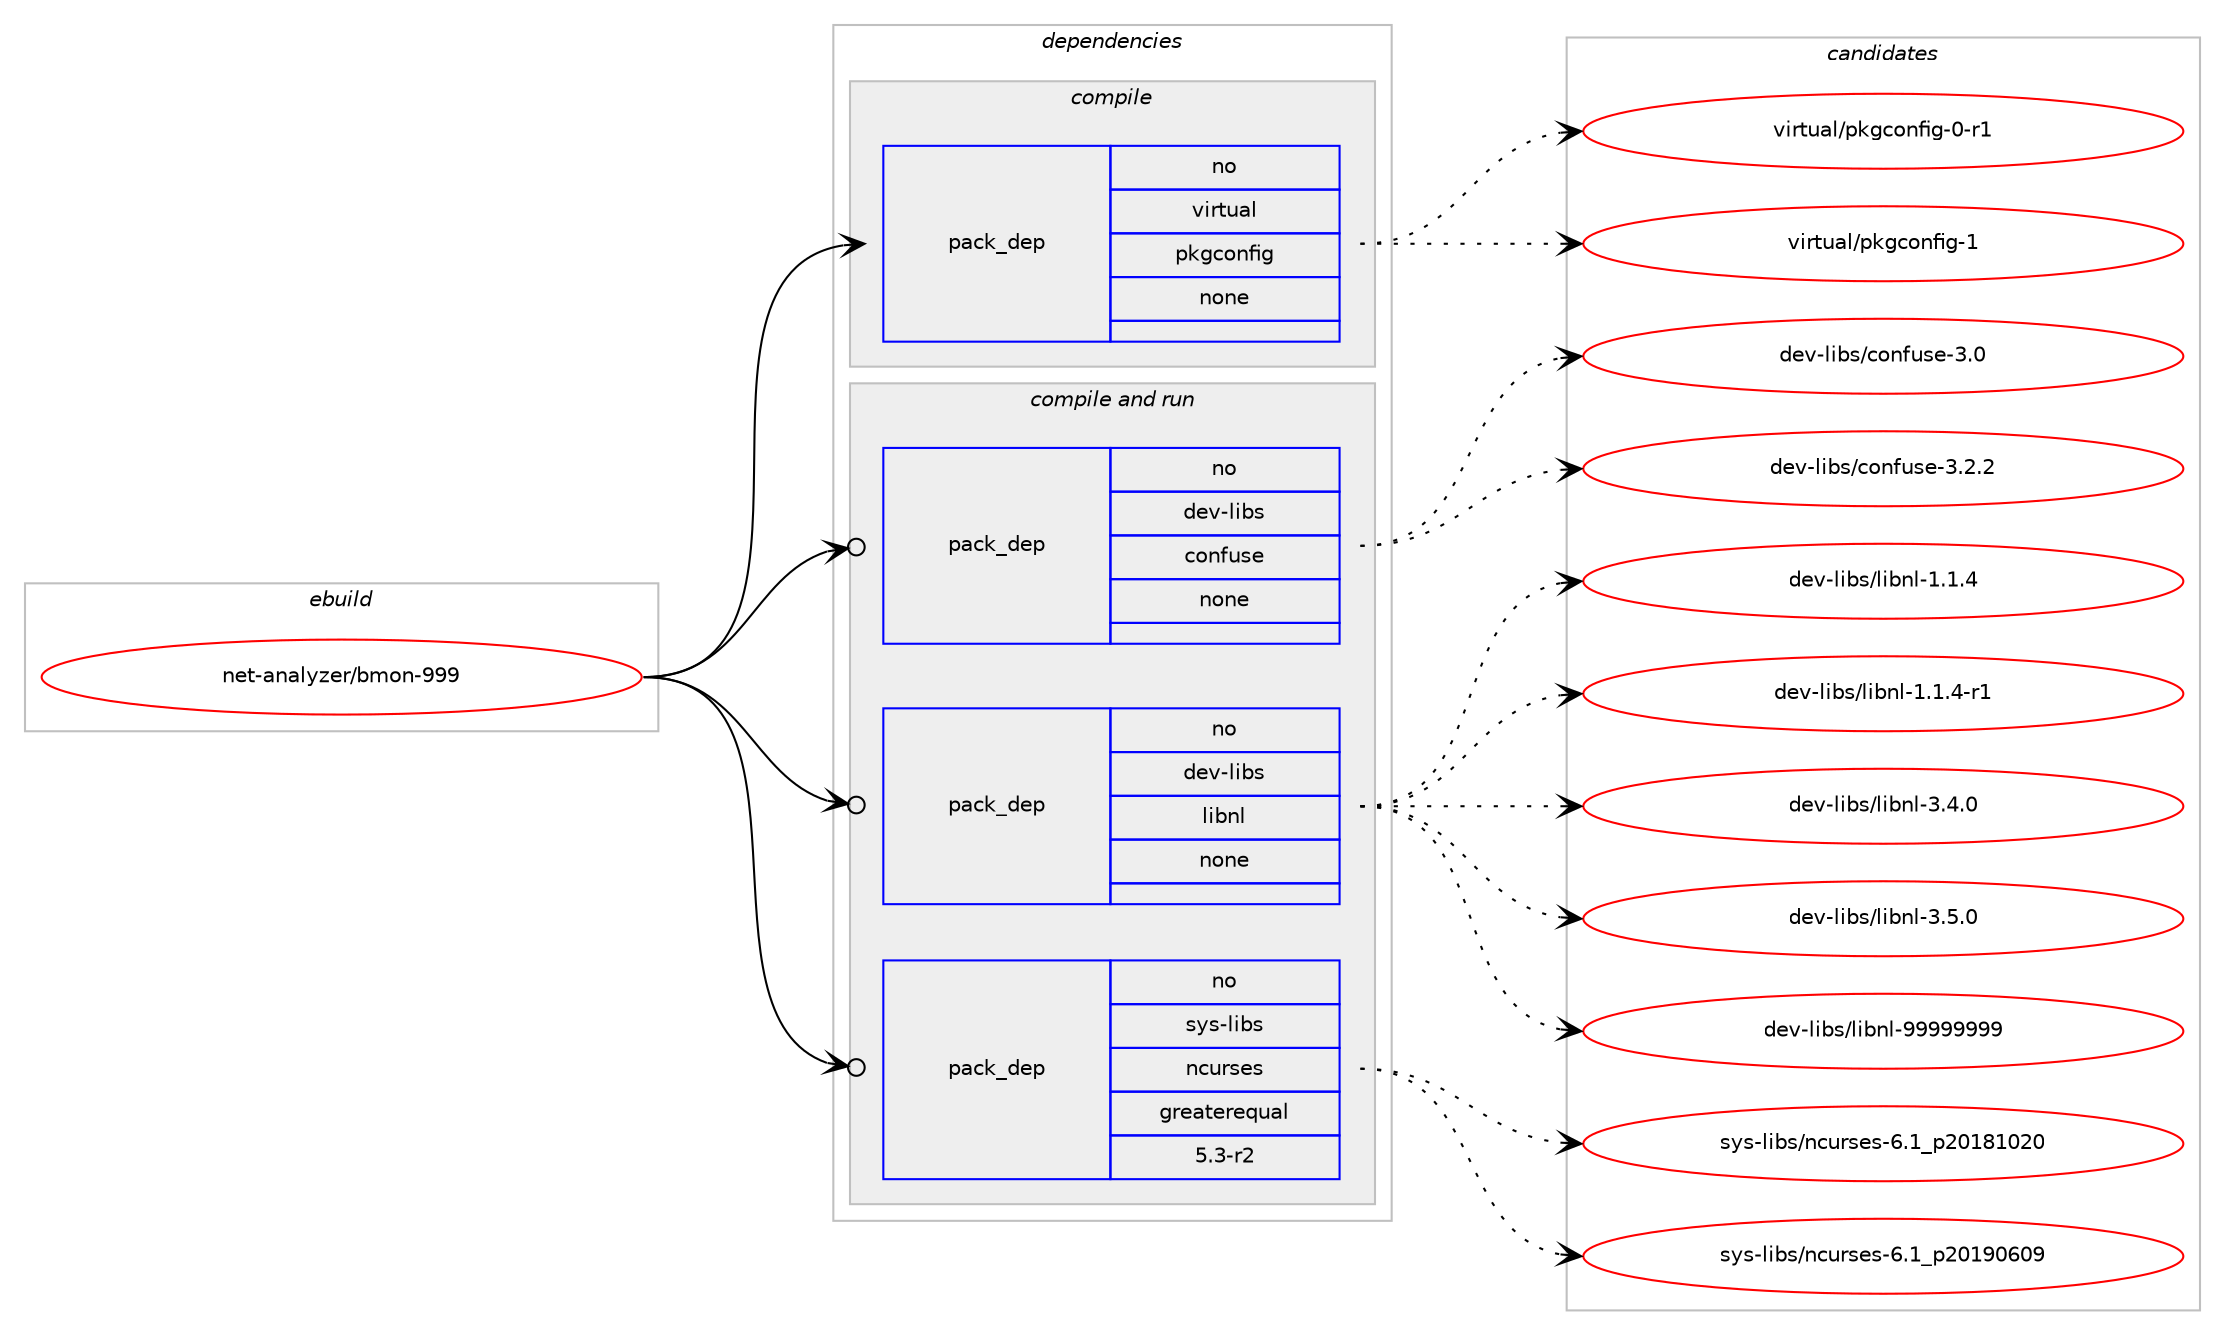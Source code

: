digraph prolog {

# *************
# Graph options
# *************

newrank=true;
concentrate=true;
compound=true;
graph [rankdir=LR,fontname=Helvetica,fontsize=10,ranksep=1.5];#, ranksep=2.5, nodesep=0.2];
edge  [arrowhead=vee];
node  [fontname=Helvetica,fontsize=10];

# **********
# The ebuild
# **********

subgraph cluster_leftcol {
color=gray;
rank=same;
label=<<i>ebuild</i>>;
id [label="net-analyzer/bmon-999", color=red, width=4, href="../net-analyzer/bmon-999.svg"];
}

# ****************
# The dependencies
# ****************

subgraph cluster_midcol {
color=gray;
label=<<i>dependencies</i>>;
subgraph cluster_compile {
fillcolor="#eeeeee";
style=filled;
label=<<i>compile</i>>;
subgraph pack600122 {
dependency811829 [label=<<TABLE BORDER="0" CELLBORDER="1" CELLSPACING="0" CELLPADDING="4" WIDTH="220"><TR><TD ROWSPAN="6" CELLPADDING="30">pack_dep</TD></TR><TR><TD WIDTH="110">no</TD></TR><TR><TD>virtual</TD></TR><TR><TD>pkgconfig</TD></TR><TR><TD>none</TD></TR><TR><TD></TD></TR></TABLE>>, shape=none, color=blue];
}
id:e -> dependency811829:w [weight=20,style="solid",arrowhead="vee"];
}
subgraph cluster_compileandrun {
fillcolor="#eeeeee";
style=filled;
label=<<i>compile and run</i>>;
subgraph pack600123 {
dependency811830 [label=<<TABLE BORDER="0" CELLBORDER="1" CELLSPACING="0" CELLPADDING="4" WIDTH="220"><TR><TD ROWSPAN="6" CELLPADDING="30">pack_dep</TD></TR><TR><TD WIDTH="110">no</TD></TR><TR><TD>dev-libs</TD></TR><TR><TD>confuse</TD></TR><TR><TD>none</TD></TR><TR><TD></TD></TR></TABLE>>, shape=none, color=blue];
}
id:e -> dependency811830:w [weight=20,style="solid",arrowhead="odotvee"];
subgraph pack600124 {
dependency811831 [label=<<TABLE BORDER="0" CELLBORDER="1" CELLSPACING="0" CELLPADDING="4" WIDTH="220"><TR><TD ROWSPAN="6" CELLPADDING="30">pack_dep</TD></TR><TR><TD WIDTH="110">no</TD></TR><TR><TD>dev-libs</TD></TR><TR><TD>libnl</TD></TR><TR><TD>none</TD></TR><TR><TD></TD></TR></TABLE>>, shape=none, color=blue];
}
id:e -> dependency811831:w [weight=20,style="solid",arrowhead="odotvee"];
subgraph pack600125 {
dependency811832 [label=<<TABLE BORDER="0" CELLBORDER="1" CELLSPACING="0" CELLPADDING="4" WIDTH="220"><TR><TD ROWSPAN="6" CELLPADDING="30">pack_dep</TD></TR><TR><TD WIDTH="110">no</TD></TR><TR><TD>sys-libs</TD></TR><TR><TD>ncurses</TD></TR><TR><TD>greaterequal</TD></TR><TR><TD>5.3-r2</TD></TR></TABLE>>, shape=none, color=blue];
}
id:e -> dependency811832:w [weight=20,style="solid",arrowhead="odotvee"];
}
subgraph cluster_run {
fillcolor="#eeeeee";
style=filled;
label=<<i>run</i>>;
}
}

# **************
# The candidates
# **************

subgraph cluster_choices {
rank=same;
color=gray;
label=<<i>candidates</i>>;

subgraph choice600122 {
color=black;
nodesep=1;
choice11810511411611797108471121071039911111010210510345484511449 [label="virtual/pkgconfig-0-r1", color=red, width=4,href="../virtual/pkgconfig-0-r1.svg"];
choice1181051141161179710847112107103991111101021051034549 [label="virtual/pkgconfig-1", color=red, width=4,href="../virtual/pkgconfig-1.svg"];
dependency811829:e -> choice11810511411611797108471121071039911111010210510345484511449:w [style=dotted,weight="100"];
dependency811829:e -> choice1181051141161179710847112107103991111101021051034549:w [style=dotted,weight="100"];
}
subgraph choice600123 {
color=black;
nodesep=1;
choice1001011184510810598115479911111010211711510145514648 [label="dev-libs/confuse-3.0", color=red, width=4,href="../dev-libs/confuse-3.0.svg"];
choice10010111845108105981154799111110102117115101455146504650 [label="dev-libs/confuse-3.2.2", color=red, width=4,href="../dev-libs/confuse-3.2.2.svg"];
dependency811830:e -> choice1001011184510810598115479911111010211711510145514648:w [style=dotted,weight="100"];
dependency811830:e -> choice10010111845108105981154799111110102117115101455146504650:w [style=dotted,weight="100"];
}
subgraph choice600124 {
color=black;
nodesep=1;
choice10010111845108105981154710810598110108454946494652 [label="dev-libs/libnl-1.1.4", color=red, width=4,href="../dev-libs/libnl-1.1.4.svg"];
choice100101118451081059811547108105981101084549464946524511449 [label="dev-libs/libnl-1.1.4-r1", color=red, width=4,href="../dev-libs/libnl-1.1.4-r1.svg"];
choice10010111845108105981154710810598110108455146524648 [label="dev-libs/libnl-3.4.0", color=red, width=4,href="../dev-libs/libnl-3.4.0.svg"];
choice10010111845108105981154710810598110108455146534648 [label="dev-libs/libnl-3.5.0", color=red, width=4,href="../dev-libs/libnl-3.5.0.svg"];
choice10010111845108105981154710810598110108455757575757575757 [label="dev-libs/libnl-99999999", color=red, width=4,href="../dev-libs/libnl-99999999.svg"];
dependency811831:e -> choice10010111845108105981154710810598110108454946494652:w [style=dotted,weight="100"];
dependency811831:e -> choice100101118451081059811547108105981101084549464946524511449:w [style=dotted,weight="100"];
dependency811831:e -> choice10010111845108105981154710810598110108455146524648:w [style=dotted,weight="100"];
dependency811831:e -> choice10010111845108105981154710810598110108455146534648:w [style=dotted,weight="100"];
dependency811831:e -> choice10010111845108105981154710810598110108455757575757575757:w [style=dotted,weight="100"];
}
subgraph choice600125 {
color=black;
nodesep=1;
choice1151211154510810598115471109911711411510111545544649951125048495649485048 [label="sys-libs/ncurses-6.1_p20181020", color=red, width=4,href="../sys-libs/ncurses-6.1_p20181020.svg"];
choice1151211154510810598115471109911711411510111545544649951125048495748544857 [label="sys-libs/ncurses-6.1_p20190609", color=red, width=4,href="../sys-libs/ncurses-6.1_p20190609.svg"];
dependency811832:e -> choice1151211154510810598115471109911711411510111545544649951125048495649485048:w [style=dotted,weight="100"];
dependency811832:e -> choice1151211154510810598115471109911711411510111545544649951125048495748544857:w [style=dotted,weight="100"];
}
}

}
